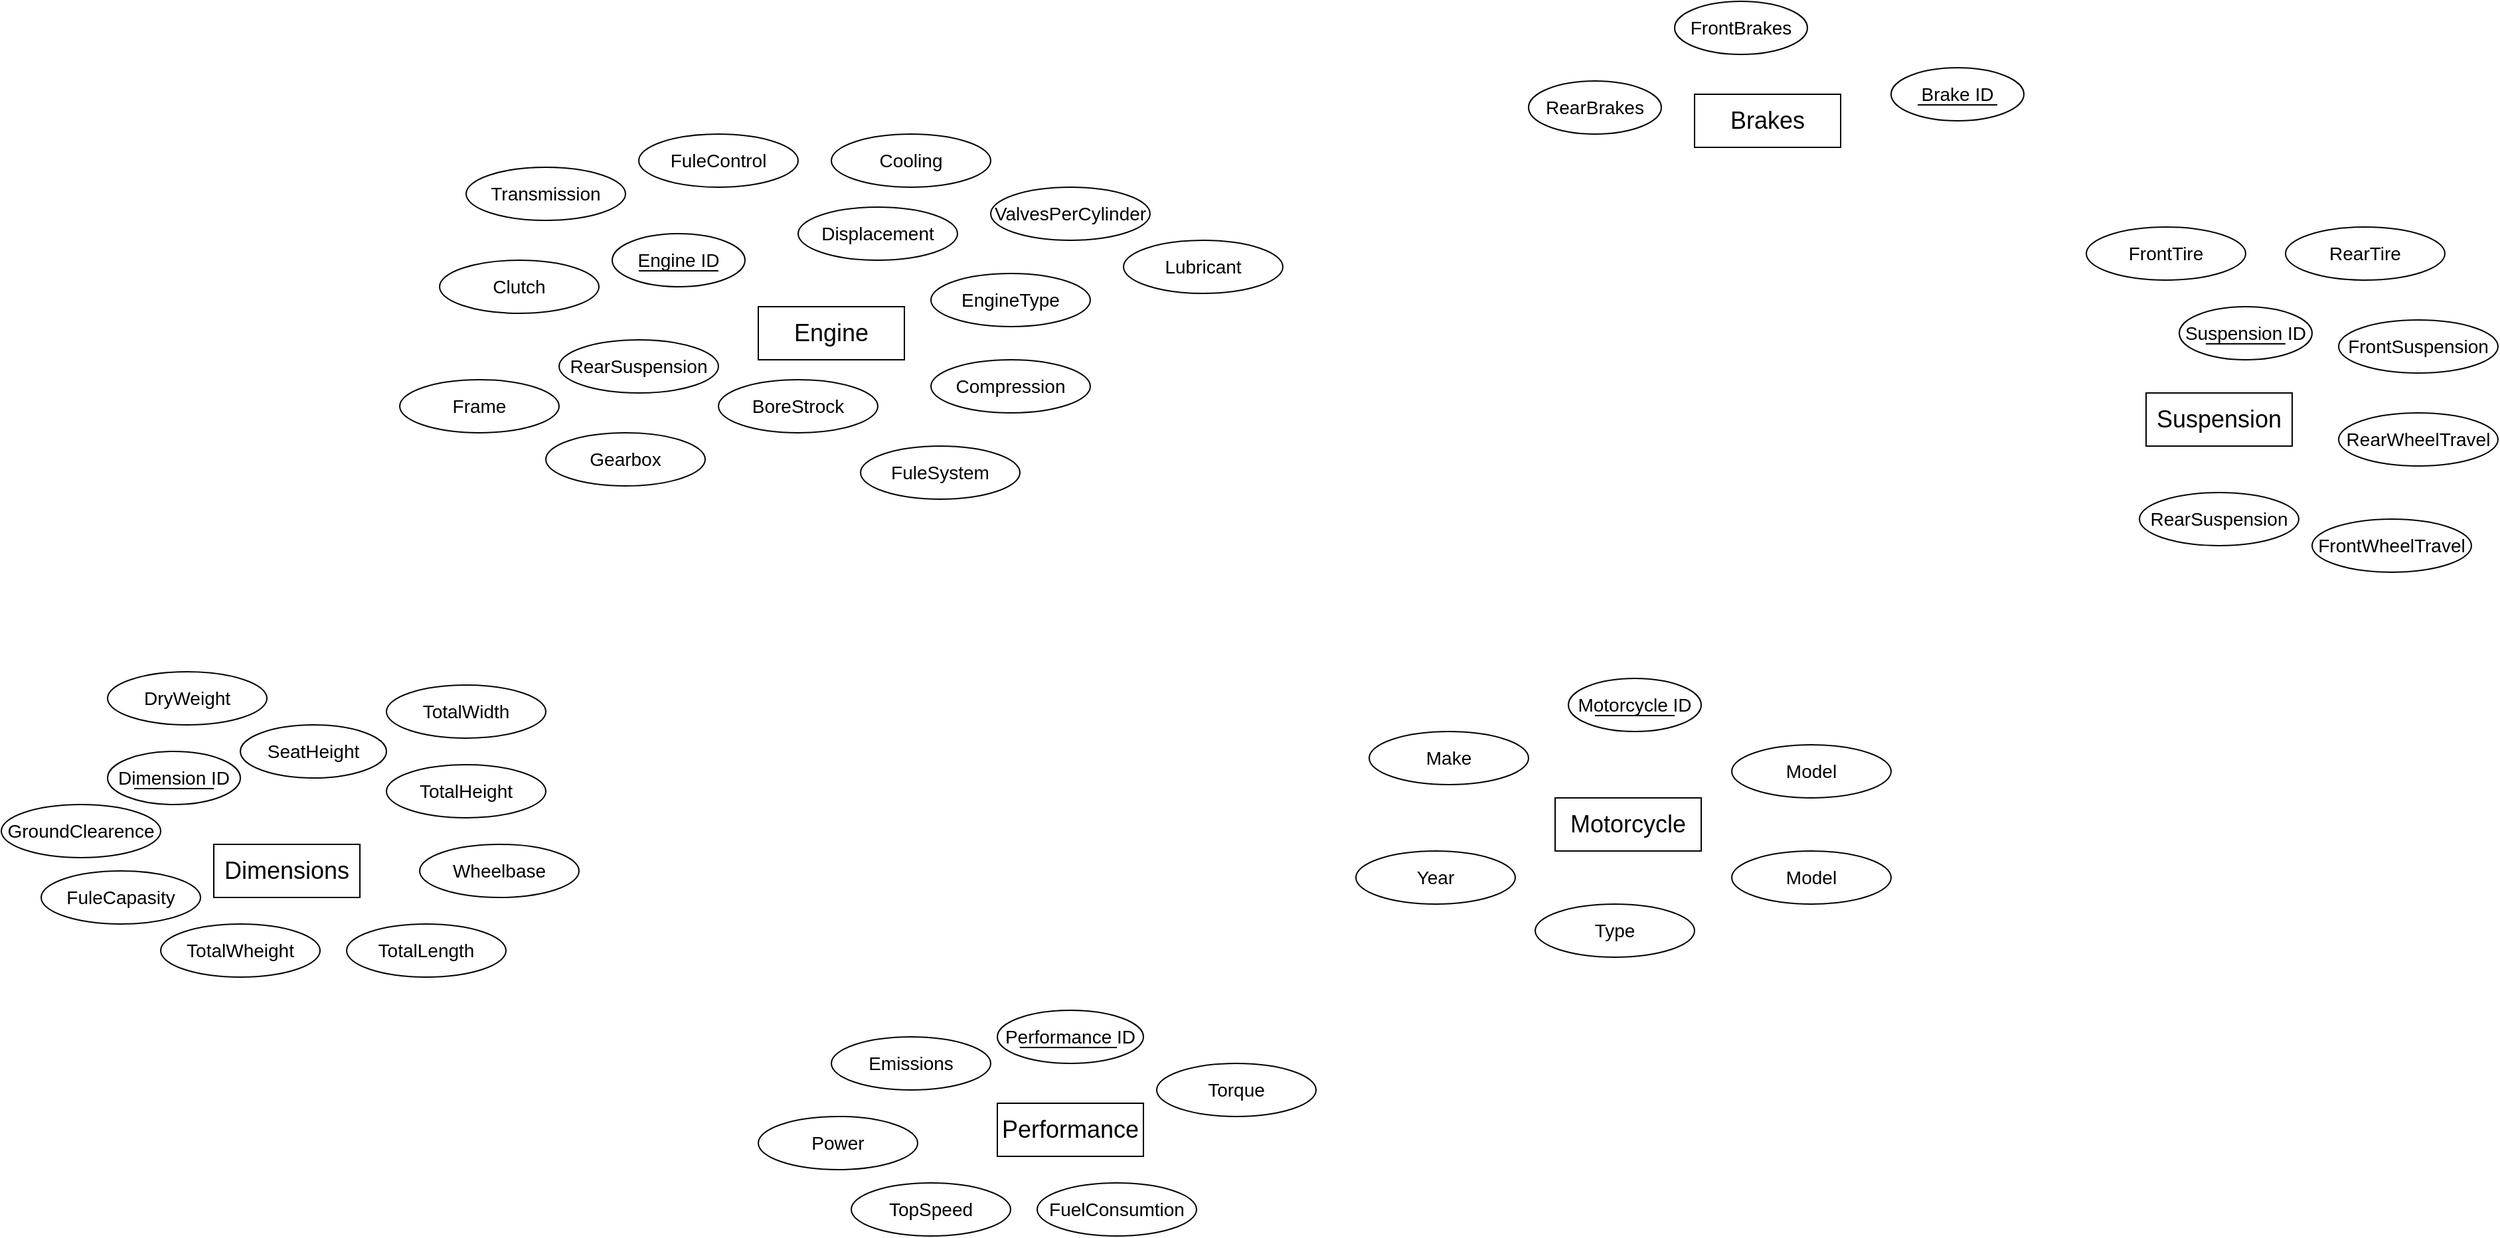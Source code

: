 <mxfile version="26.0.9">
  <diagram id="C5RBs43oDa-KdzZeNtuy" name="Page-1">
    <mxGraphModel dx="3163" dy="888" grid="1" gridSize="10" guides="1" tooltips="1" connect="1" arrows="1" fold="1" page="1" pageScale="1" pageWidth="827" pageHeight="1169" math="0" shadow="0">
      <root>
        <mxCell id="WIyWlLk6GJQsqaUBKTNV-0" />
        <mxCell id="WIyWlLk6GJQsqaUBKTNV-1" parent="WIyWlLk6GJQsqaUBKTNV-0" />
        <mxCell id="6ca-6jNYplKiAOESxt2s-0" value="&lt;font style=&quot;font-size: 18px;&quot;&gt;Brakes&lt;/font&gt;" style="rounded=0;whiteSpace=wrap;html=1;" vertex="1" parent="WIyWlLk6GJQsqaUBKTNV-1">
          <mxGeometry x="215" y="220" width="110" height="40" as="geometry" />
        </mxCell>
        <mxCell id="6ca-6jNYplKiAOESxt2s-2" value="&lt;font style=&quot;font-size: 18px;&quot;&gt;Engine&lt;/font&gt;" style="rounded=0;whiteSpace=wrap;html=1;" vertex="1" parent="WIyWlLk6GJQsqaUBKTNV-1">
          <mxGeometry x="-490" y="380" width="110" height="40" as="geometry" />
        </mxCell>
        <mxCell id="6ca-6jNYplKiAOESxt2s-6" value="&lt;font style=&quot;font-size: 18px;&quot;&gt;Suspension&lt;/font&gt;" style="rounded=0;whiteSpace=wrap;html=1;" vertex="1" parent="WIyWlLk6GJQsqaUBKTNV-1">
          <mxGeometry x="555" y="445" width="110" height="40" as="geometry" />
        </mxCell>
        <mxCell id="6ca-6jNYplKiAOESxt2s-8" value="&lt;font style=&quot;font-size: 18px;&quot;&gt;Motorcycle&lt;/font&gt;" style="rounded=0;whiteSpace=wrap;html=1;" vertex="1" parent="WIyWlLk6GJQsqaUBKTNV-1">
          <mxGeometry x="110" y="750" width="110" height="40" as="geometry" />
        </mxCell>
        <mxCell id="6ca-6jNYplKiAOESxt2s-9" value="&lt;span style=&quot;font-size: 18px;&quot;&gt;Performance&lt;/span&gt;" style="rounded=0;whiteSpace=wrap;html=1;" vertex="1" parent="WIyWlLk6GJQsqaUBKTNV-1">
          <mxGeometry x="-310" y="980" width="110" height="40" as="geometry" />
        </mxCell>
        <mxCell id="6ca-6jNYplKiAOESxt2s-10" value="&lt;font style=&quot;font-size: 18px;&quot;&gt;Dimensions&lt;/font&gt;" style="rounded=0;whiteSpace=wrap;html=1;" vertex="1" parent="WIyWlLk6GJQsqaUBKTNV-1">
          <mxGeometry x="-900" y="785" width="110" height="40" as="geometry" />
        </mxCell>
        <mxCell id="6ca-6jNYplKiAOESxt2s-13" value="&lt;font style=&quot;font-size: 14px;&quot;&gt;FrontBrakes&lt;/font&gt;" style="ellipse;whiteSpace=wrap;html=1;align=center;" vertex="1" parent="WIyWlLk6GJQsqaUBKTNV-1">
          <mxGeometry x="200" y="150" width="100" height="40" as="geometry" />
        </mxCell>
        <mxCell id="6ca-6jNYplKiAOESxt2s-14" value="&lt;font style=&quot;font-size: 14px;&quot;&gt;RearBrakes&lt;/font&gt;" style="ellipse;whiteSpace=wrap;html=1;align=center;" vertex="1" parent="WIyWlLk6GJQsqaUBKTNV-1">
          <mxGeometry x="90" y="210" width="100" height="40" as="geometry" />
        </mxCell>
        <mxCell id="6ca-6jNYplKiAOESxt2s-19" value="" style="group" vertex="1" connectable="0" parent="WIyWlLk6GJQsqaUBKTNV-1">
          <mxGeometry x="363" y="200" width="100" height="40" as="geometry" />
        </mxCell>
        <mxCell id="6ca-6jNYplKiAOESxt2s-23" value="" style="group" vertex="1" connectable="0" parent="6ca-6jNYplKiAOESxt2s-19">
          <mxGeometry width="100" height="40" as="geometry" />
        </mxCell>
        <mxCell id="6ca-6jNYplKiAOESxt2s-12" value="&lt;font style=&quot;font-size: 14px;&quot;&gt;Brake ID&lt;/font&gt;" style="ellipse;whiteSpace=wrap;html=1;align=center;" vertex="1" parent="6ca-6jNYplKiAOESxt2s-23">
          <mxGeometry width="100" height="40" as="geometry" />
        </mxCell>
        <mxCell id="6ca-6jNYplKiAOESxt2s-18" value="" style="line;strokeWidth=1;rotatable=0;dashed=0;labelPosition=right;align=left;verticalAlign=middle;spacingTop=0;spacingLeft=6;points=[];portConstraint=eastwest;" vertex="1" parent="6ca-6jNYplKiAOESxt2s-23">
          <mxGeometry x="20" y="23" width="60" height="10" as="geometry" />
        </mxCell>
        <mxCell id="6ca-6jNYplKiAOESxt2s-25" value="" style="group" vertex="1" connectable="0" parent="WIyWlLk6GJQsqaUBKTNV-1">
          <mxGeometry x="580" y="380" width="100" height="40" as="geometry" />
        </mxCell>
        <mxCell id="6ca-6jNYplKiAOESxt2s-26" value="" style="group" vertex="1" connectable="0" parent="6ca-6jNYplKiAOESxt2s-25">
          <mxGeometry width="100" height="40" as="geometry" />
        </mxCell>
        <mxCell id="6ca-6jNYplKiAOESxt2s-27" value="&lt;font style=&quot;font-size: 14px;&quot;&gt;Suspension ID&lt;/font&gt;" style="ellipse;whiteSpace=wrap;html=1;align=center;" vertex="1" parent="6ca-6jNYplKiAOESxt2s-26">
          <mxGeometry width="100" height="40" as="geometry" />
        </mxCell>
        <mxCell id="6ca-6jNYplKiAOESxt2s-28" value="" style="line;strokeWidth=1;rotatable=0;dashed=0;labelPosition=right;align=left;verticalAlign=middle;spacingTop=0;spacingLeft=6;points=[];portConstraint=eastwest;" vertex="1" parent="6ca-6jNYplKiAOESxt2s-26">
          <mxGeometry x="20" y="23" width="60" height="10" as="geometry" />
        </mxCell>
        <mxCell id="6ca-6jNYplKiAOESxt2s-29" value="&lt;font style=&quot;font-size: 14px;&quot;&gt;FrontSuspension&lt;/font&gt;" style="ellipse;whiteSpace=wrap;html=1;align=center;" vertex="1" parent="WIyWlLk6GJQsqaUBKTNV-1">
          <mxGeometry x="700" y="390" width="120" height="40" as="geometry" />
        </mxCell>
        <mxCell id="6ca-6jNYplKiAOESxt2s-30" value="&lt;font style=&quot;font-size: 14px;&quot;&gt;RearSuspension&lt;/font&gt;" style="ellipse;whiteSpace=wrap;html=1;align=center;" vertex="1" parent="WIyWlLk6GJQsqaUBKTNV-1">
          <mxGeometry x="550" y="520" width="120" height="40" as="geometry" />
        </mxCell>
        <mxCell id="6ca-6jNYplKiAOESxt2s-31" value="&lt;span style=&quot;font-size: 14px;&quot;&gt;RearWheelTravel&lt;/span&gt;" style="ellipse;whiteSpace=wrap;html=1;align=center;" vertex="1" parent="WIyWlLk6GJQsqaUBKTNV-1">
          <mxGeometry x="700" y="460" width="120" height="40" as="geometry" />
        </mxCell>
        <mxCell id="6ca-6jNYplKiAOESxt2s-32" value="&lt;span style=&quot;font-size: 14px;&quot;&gt;FrontWheelTravel&lt;/span&gt;" style="ellipse;whiteSpace=wrap;html=1;align=center;" vertex="1" parent="WIyWlLk6GJQsqaUBKTNV-1">
          <mxGeometry x="680" y="540" width="120" height="40" as="geometry" />
        </mxCell>
        <mxCell id="6ca-6jNYplKiAOESxt2s-33" value="&lt;span style=&quot;font-size: 14px;&quot;&gt;RearTire&lt;/span&gt;" style="ellipse;whiteSpace=wrap;html=1;align=center;" vertex="1" parent="WIyWlLk6GJQsqaUBKTNV-1">
          <mxGeometry x="660" y="320" width="120" height="40" as="geometry" />
        </mxCell>
        <mxCell id="6ca-6jNYplKiAOESxt2s-34" value="&lt;span style=&quot;font-size: 14px;&quot;&gt;FrontTire&lt;/span&gt;" style="ellipse;whiteSpace=wrap;html=1;align=center;" vertex="1" parent="WIyWlLk6GJQsqaUBKTNV-1">
          <mxGeometry x="510" y="320" width="120" height="40" as="geometry" />
        </mxCell>
        <mxCell id="6ca-6jNYplKiAOESxt2s-35" value="" style="group" vertex="1" connectable="0" parent="WIyWlLk6GJQsqaUBKTNV-1">
          <mxGeometry x="-600" y="325" width="100" height="40" as="geometry" />
        </mxCell>
        <mxCell id="6ca-6jNYplKiAOESxt2s-36" value="" style="group" vertex="1" connectable="0" parent="6ca-6jNYplKiAOESxt2s-35">
          <mxGeometry width="100" height="40" as="geometry" />
        </mxCell>
        <mxCell id="6ca-6jNYplKiAOESxt2s-37" value="&lt;font style=&quot;font-size: 14px;&quot;&gt;Engine ID&lt;/font&gt;" style="ellipse;whiteSpace=wrap;html=1;align=center;" vertex="1" parent="6ca-6jNYplKiAOESxt2s-36">
          <mxGeometry width="100" height="40" as="geometry" />
        </mxCell>
        <mxCell id="6ca-6jNYplKiAOESxt2s-38" value="" style="line;strokeWidth=1;rotatable=0;dashed=0;labelPosition=right;align=left;verticalAlign=middle;spacingTop=0;spacingLeft=6;points=[];portConstraint=eastwest;" vertex="1" parent="6ca-6jNYplKiAOESxt2s-36">
          <mxGeometry x="20" y="23" width="60" height="10" as="geometry" />
        </mxCell>
        <mxCell id="6ca-6jNYplKiAOESxt2s-39" value="&lt;span style=&quot;font-size: 14px;&quot;&gt;Displacement&lt;/span&gt;&lt;span style=&quot;color: rgba(0, 0, 0, 0); font-family: monospace; font-size: 0px; text-align: start; text-wrap: nowrap;&quot;&gt;%3CmxGraphModel%3E%3Croot%3E%3CmxCell%20id%3D%220%22%2F%3E%3CmxCell%20id%3D%221%22%20parent%3D%220%22%2F%3E%3CmxCell%20id%3D%222%22%20value%3D%22%26lt%3Bfont%20style%3D%26quot%3Bfont-size%3A%2014px%3B%26quot%3B%26gt%3BRearSuspension%26lt%3B%2Ffont%26gt%3B%22%20style%3D%22ellipse%3BwhiteSpace%3Dwrap%3Bhtml%3D1%3Balign%3Dcenter%3B%22%20vertex%3D%221%22%20parent%3D%221%22%3E%3CmxGeometry%20x%3D%22550%22%20y%3D%22520%22%20width%3D%22120%22%20height%3D%2240%22%20as%3D%22geometry%22%2F%3E%3C%2FmxCell%3E%3C%2Froot%3E%3C%2FmxGraphModel%3E&lt;/span&gt;" style="ellipse;whiteSpace=wrap;html=1;align=center;" vertex="1" parent="WIyWlLk6GJQsqaUBKTNV-1">
          <mxGeometry x="-460" y="305" width="120" height="40" as="geometry" />
        </mxCell>
        <mxCell id="6ca-6jNYplKiAOESxt2s-40" value="&lt;font style=&quot;font-size: 14px;&quot;&gt;RearSuspension&lt;/font&gt;" style="ellipse;whiteSpace=wrap;html=1;align=center;" vertex="1" parent="WIyWlLk6GJQsqaUBKTNV-1">
          <mxGeometry x="-640" y="405" width="120" height="40" as="geometry" />
        </mxCell>
        <mxCell id="6ca-6jNYplKiAOESxt2s-41" value="&lt;span style=&quot;font-size: 14px;&quot;&gt;EngineType&lt;/span&gt;" style="ellipse;whiteSpace=wrap;html=1;align=center;" vertex="1" parent="WIyWlLk6GJQsqaUBKTNV-1">
          <mxGeometry x="-360" y="355" width="120" height="40" as="geometry" />
        </mxCell>
        <mxCell id="6ca-6jNYplKiAOESxt2s-42" value="&lt;span style=&quot;font-size: 14px;&quot;&gt;Compression&lt;/span&gt;" style="ellipse;whiteSpace=wrap;html=1;align=center;" vertex="1" parent="WIyWlLk6GJQsqaUBKTNV-1">
          <mxGeometry x="-360" y="420" width="120" height="40" as="geometry" />
        </mxCell>
        <mxCell id="6ca-6jNYplKiAOESxt2s-43" value="&lt;span style=&quot;font-size: 14px;&quot;&gt;BoreStrock&lt;/span&gt;" style="ellipse;whiteSpace=wrap;html=1;align=center;" vertex="1" parent="WIyWlLk6GJQsqaUBKTNV-1">
          <mxGeometry x="-520" y="435" width="120" height="40" as="geometry" />
        </mxCell>
        <mxCell id="6ca-6jNYplKiAOESxt2s-44" value="&lt;span style=&quot;font-size: 14px;&quot;&gt;ValvesPerCylinder&lt;/span&gt;" style="ellipse;whiteSpace=wrap;html=1;align=center;" vertex="1" parent="WIyWlLk6GJQsqaUBKTNV-1">
          <mxGeometry x="-315" y="290" width="120" height="40" as="geometry" />
        </mxCell>
        <mxCell id="6ca-6jNYplKiAOESxt2s-45" value="&lt;span style=&quot;font-size: 14px;&quot;&gt;FuleSystem&lt;/span&gt;" style="ellipse;whiteSpace=wrap;html=1;align=center;" vertex="1" parent="WIyWlLk6GJQsqaUBKTNV-1">
          <mxGeometry x="-413" y="485" width="120" height="40" as="geometry" />
        </mxCell>
        <mxCell id="6ca-6jNYplKiAOESxt2s-46" value="&lt;span style=&quot;font-size: 14px;&quot;&gt;FuleControl&lt;/span&gt;" style="ellipse;whiteSpace=wrap;html=1;align=center;" vertex="1" parent="WIyWlLk6GJQsqaUBKTNV-1">
          <mxGeometry x="-580" y="250" width="120" height="40" as="geometry" />
        </mxCell>
        <mxCell id="6ca-6jNYplKiAOESxt2s-47" value="&lt;span style=&quot;font-size: 14px;&quot;&gt;Lubricant&lt;/span&gt;" style="ellipse;whiteSpace=wrap;html=1;align=center;" vertex="1" parent="WIyWlLk6GJQsqaUBKTNV-1">
          <mxGeometry x="-215" y="330" width="120" height="40" as="geometry" />
        </mxCell>
        <mxCell id="6ca-6jNYplKiAOESxt2s-48" value="&lt;span style=&quot;font-size: 14px;&quot;&gt;Cooling&lt;/span&gt;" style="ellipse;whiteSpace=wrap;html=1;align=center;" vertex="1" parent="WIyWlLk6GJQsqaUBKTNV-1">
          <mxGeometry x="-435" y="250" width="120" height="40" as="geometry" />
        </mxCell>
        <mxCell id="6ca-6jNYplKiAOESxt2s-49" value="&lt;span style=&quot;font-size: 14px;&quot;&gt;Gearbox&lt;/span&gt;" style="ellipse;whiteSpace=wrap;html=1;align=center;" vertex="1" parent="WIyWlLk6GJQsqaUBKTNV-1">
          <mxGeometry x="-650" y="475" width="120" height="40" as="geometry" />
        </mxCell>
        <mxCell id="6ca-6jNYplKiAOESxt2s-50" value="&lt;span style=&quot;font-size: 14px;&quot;&gt;Transmission&lt;/span&gt;" style="ellipse;whiteSpace=wrap;html=1;align=center;" vertex="1" parent="WIyWlLk6GJQsqaUBKTNV-1">
          <mxGeometry x="-710" y="275" width="120" height="40" as="geometry" />
        </mxCell>
        <mxCell id="6ca-6jNYplKiAOESxt2s-51" value="&lt;span style=&quot;font-size: 14px;&quot;&gt;Clutch&lt;/span&gt;" style="ellipse;whiteSpace=wrap;html=1;align=center;" vertex="1" parent="WIyWlLk6GJQsqaUBKTNV-1">
          <mxGeometry x="-730" y="345" width="120" height="40" as="geometry" />
        </mxCell>
        <mxCell id="6ca-6jNYplKiAOESxt2s-52" value="&lt;span style=&quot;font-size: 14px;&quot;&gt;Frame&lt;/span&gt;" style="ellipse;whiteSpace=wrap;html=1;align=center;" vertex="1" parent="WIyWlLk6GJQsqaUBKTNV-1">
          <mxGeometry x="-760" y="435" width="120" height="40" as="geometry" />
        </mxCell>
        <mxCell id="6ca-6jNYplKiAOESxt2s-56" value="" style="group" vertex="1" connectable="0" parent="WIyWlLk6GJQsqaUBKTNV-1">
          <mxGeometry x="120" y="660" width="100" height="40" as="geometry" />
        </mxCell>
        <mxCell id="6ca-6jNYplKiAOESxt2s-57" value="" style="group" vertex="1" connectable="0" parent="6ca-6jNYplKiAOESxt2s-56">
          <mxGeometry width="100" height="40" as="geometry" />
        </mxCell>
        <mxCell id="6ca-6jNYplKiAOESxt2s-58" value="&lt;font style=&quot;font-size: 14px;&quot;&gt;Motorcycle ID&lt;/font&gt;" style="ellipse;whiteSpace=wrap;html=1;align=center;" vertex="1" parent="6ca-6jNYplKiAOESxt2s-57">
          <mxGeometry width="100" height="40" as="geometry" />
        </mxCell>
        <mxCell id="6ca-6jNYplKiAOESxt2s-59" value="" style="line;strokeWidth=1;rotatable=0;dashed=0;labelPosition=right;align=left;verticalAlign=middle;spacingTop=0;spacingLeft=6;points=[];portConstraint=eastwest;" vertex="1" parent="6ca-6jNYplKiAOESxt2s-57">
          <mxGeometry x="20" y="23" width="60" height="10" as="geometry" />
        </mxCell>
        <mxCell id="6ca-6jNYplKiAOESxt2s-60" value="&lt;span style=&quot;font-size: 14px;&quot;&gt;Make&lt;/span&gt;" style="ellipse;whiteSpace=wrap;html=1;align=center;" vertex="1" parent="WIyWlLk6GJQsqaUBKTNV-1">
          <mxGeometry x="-30" y="700" width="120" height="40" as="geometry" />
        </mxCell>
        <mxCell id="6ca-6jNYplKiAOESxt2s-61" value="&lt;span style=&quot;font-size: 14px;&quot;&gt;Model&lt;/span&gt;" style="ellipse;whiteSpace=wrap;html=1;align=center;" vertex="1" parent="WIyWlLk6GJQsqaUBKTNV-1">
          <mxGeometry x="243" y="710" width="120" height="40" as="geometry" />
        </mxCell>
        <mxCell id="6ca-6jNYplKiAOESxt2s-62" value="&lt;span style=&quot;font-size: 14px;&quot;&gt;Year&lt;/span&gt;" style="ellipse;whiteSpace=wrap;html=1;align=center;" vertex="1" parent="WIyWlLk6GJQsqaUBKTNV-1">
          <mxGeometry x="-40" y="790" width="120" height="40" as="geometry" />
        </mxCell>
        <mxCell id="6ca-6jNYplKiAOESxt2s-63" value="&lt;span style=&quot;font-size: 14px;&quot;&gt;Type&lt;/span&gt;" style="ellipse;whiteSpace=wrap;html=1;align=center;" vertex="1" parent="WIyWlLk6GJQsqaUBKTNV-1">
          <mxGeometry x="95" y="830" width="120" height="40" as="geometry" />
        </mxCell>
        <mxCell id="6ca-6jNYplKiAOESxt2s-65" value="&lt;span style=&quot;font-size: 14px;&quot;&gt;Model&lt;/span&gt;" style="ellipse;whiteSpace=wrap;html=1;align=center;" vertex="1" parent="WIyWlLk6GJQsqaUBKTNV-1">
          <mxGeometry x="243" y="790" width="120" height="40" as="geometry" />
        </mxCell>
        <mxCell id="6ca-6jNYplKiAOESxt2s-66" value="" style="group" vertex="1" connectable="0" parent="WIyWlLk6GJQsqaUBKTNV-1">
          <mxGeometry x="-980" y="715" width="100" height="40" as="geometry" />
        </mxCell>
        <mxCell id="6ca-6jNYplKiAOESxt2s-67" value="" style="group" vertex="1" connectable="0" parent="6ca-6jNYplKiAOESxt2s-66">
          <mxGeometry width="100" height="40" as="geometry" />
        </mxCell>
        <mxCell id="6ca-6jNYplKiAOESxt2s-68" value="&lt;font style=&quot;font-size: 14px;&quot;&gt;Dimension ID&lt;/font&gt;" style="ellipse;whiteSpace=wrap;html=1;align=center;" vertex="1" parent="6ca-6jNYplKiAOESxt2s-67">
          <mxGeometry width="100" height="40" as="geometry" />
        </mxCell>
        <mxCell id="6ca-6jNYplKiAOESxt2s-69" value="" style="line;strokeWidth=1;rotatable=0;dashed=0;labelPosition=right;align=left;verticalAlign=middle;spacingTop=0;spacingLeft=6;points=[];portConstraint=eastwest;" vertex="1" parent="6ca-6jNYplKiAOESxt2s-67">
          <mxGeometry x="20" y="23" width="60" height="10" as="geometry" />
        </mxCell>
        <mxCell id="6ca-6jNYplKiAOESxt2s-74" value="&lt;span style=&quot;font-size: 14px;&quot;&gt;SeatHeight&lt;/span&gt;" style="ellipse;whiteSpace=wrap;html=1;align=center;" vertex="1" parent="WIyWlLk6GJQsqaUBKTNV-1">
          <mxGeometry x="-880" y="695" width="110" height="40" as="geometry" />
        </mxCell>
        <mxCell id="6ca-6jNYplKiAOESxt2s-75" value="&lt;span style=&quot;font-size: 14px;&quot;&gt;GroundClearence&lt;/span&gt;" style="ellipse;whiteSpace=wrap;html=1;align=center;" vertex="1" parent="WIyWlLk6GJQsqaUBKTNV-1">
          <mxGeometry x="-1060" y="755" width="120" height="40" as="geometry" />
        </mxCell>
        <mxCell id="6ca-6jNYplKiAOESxt2s-76" value="&lt;span style=&quot;font-size: 14px;&quot;&gt;Wheelbase&lt;/span&gt;" style="ellipse;whiteSpace=wrap;html=1;align=center;" vertex="1" parent="WIyWlLk6GJQsqaUBKTNV-1">
          <mxGeometry x="-745" y="785" width="120" height="40" as="geometry" />
        </mxCell>
        <mxCell id="6ca-6jNYplKiAOESxt2s-77" value="&lt;span style=&quot;font-size: 14px;&quot;&gt;FuleCapasity&lt;/span&gt;" style="ellipse;whiteSpace=wrap;html=1;align=center;" vertex="1" parent="WIyWlLk6GJQsqaUBKTNV-1">
          <mxGeometry x="-1030" y="805" width="120" height="40" as="geometry" />
        </mxCell>
        <mxCell id="6ca-6jNYplKiAOESxt2s-78" value="&lt;span style=&quot;font-size: 14px;&quot;&gt;TotalWheight&lt;/span&gt;" style="ellipse;whiteSpace=wrap;html=1;align=center;" vertex="1" parent="WIyWlLk6GJQsqaUBKTNV-1">
          <mxGeometry x="-940" y="845" width="120" height="40" as="geometry" />
        </mxCell>
        <mxCell id="6ca-6jNYplKiAOESxt2s-79" value="&lt;span style=&quot;font-size: 14px;&quot;&gt;TotalHeight&lt;/span&gt;" style="ellipse;whiteSpace=wrap;html=1;align=center;" vertex="1" parent="WIyWlLk6GJQsqaUBKTNV-1">
          <mxGeometry x="-770" y="725" width="120" height="40" as="geometry" />
        </mxCell>
        <mxCell id="6ca-6jNYplKiAOESxt2s-80" value="&lt;span style=&quot;font-size: 14px;&quot;&gt;TotalLength&lt;/span&gt;" style="ellipse;whiteSpace=wrap;html=1;align=center;" vertex="1" parent="WIyWlLk6GJQsqaUBKTNV-1">
          <mxGeometry x="-800" y="845" width="120" height="40" as="geometry" />
        </mxCell>
        <mxCell id="6ca-6jNYplKiAOESxt2s-81" value="&lt;span style=&quot;font-size: 14px;&quot;&gt;TotalWidth&lt;/span&gt;" style="ellipse;whiteSpace=wrap;html=1;align=center;" vertex="1" parent="WIyWlLk6GJQsqaUBKTNV-1">
          <mxGeometry x="-770" y="665" width="120" height="40" as="geometry" />
        </mxCell>
        <mxCell id="6ca-6jNYplKiAOESxt2s-82" value="&lt;span style=&quot;font-size: 14px;&quot;&gt;DryWeight&lt;/span&gt;" style="ellipse;whiteSpace=wrap;html=1;align=center;" vertex="1" parent="WIyWlLk6GJQsqaUBKTNV-1">
          <mxGeometry x="-980" y="655" width="120" height="40" as="geometry" />
        </mxCell>
        <mxCell id="6ca-6jNYplKiAOESxt2s-84" value="" style="group" vertex="1" connectable="0" parent="WIyWlLk6GJQsqaUBKTNV-1">
          <mxGeometry x="-310" y="910" width="110" height="40" as="geometry" />
        </mxCell>
        <mxCell id="6ca-6jNYplKiAOESxt2s-85" value="&lt;font style=&quot;font-size: 14px;&quot;&gt;Performance ID&lt;/font&gt;" style="ellipse;whiteSpace=wrap;html=1;align=center;" vertex="1" parent="6ca-6jNYplKiAOESxt2s-84">
          <mxGeometry width="110.0" height="40" as="geometry" />
        </mxCell>
        <mxCell id="6ca-6jNYplKiAOESxt2s-86" value="" style="line;strokeWidth=1;rotatable=0;dashed=0;labelPosition=right;align=left;verticalAlign=middle;spacingTop=0;spacingLeft=6;points=[];portConstraint=eastwest;" vertex="1" parent="6ca-6jNYplKiAOESxt2s-84">
          <mxGeometry x="16.92" y="23" width="73.08" height="10" as="geometry" />
        </mxCell>
        <mxCell id="6ca-6jNYplKiAOESxt2s-87" value="&lt;span style=&quot;font-size: 14px;&quot;&gt;Power&lt;/span&gt;" style="ellipse;whiteSpace=wrap;html=1;align=center;" vertex="1" parent="WIyWlLk6GJQsqaUBKTNV-1">
          <mxGeometry x="-490" y="990" width="120" height="40" as="geometry" />
        </mxCell>
        <mxCell id="6ca-6jNYplKiAOESxt2s-88" value="&lt;span style=&quot;font-size: 14px;&quot;&gt;Torque&lt;/span&gt;" style="ellipse;whiteSpace=wrap;html=1;align=center;" vertex="1" parent="WIyWlLk6GJQsqaUBKTNV-1">
          <mxGeometry x="-190" y="950" width="120" height="40" as="geometry" />
        </mxCell>
        <mxCell id="6ca-6jNYplKiAOESxt2s-89" value="&lt;span style=&quot;font-size: 14px;&quot;&gt;TopSpeed&lt;/span&gt;" style="ellipse;whiteSpace=wrap;html=1;align=center;" vertex="1" parent="WIyWlLk6GJQsqaUBKTNV-1">
          <mxGeometry x="-420" y="1040" width="120" height="40" as="geometry" />
        </mxCell>
        <mxCell id="6ca-6jNYplKiAOESxt2s-90" value="&lt;span style=&quot;font-size: 14px;&quot;&gt;FuelConsumtion&lt;/span&gt;" style="ellipse;whiteSpace=wrap;html=1;align=center;" vertex="1" parent="WIyWlLk6GJQsqaUBKTNV-1">
          <mxGeometry x="-280" y="1040" width="120" height="40" as="geometry" />
        </mxCell>
        <mxCell id="6ca-6jNYplKiAOESxt2s-91" value="&lt;span style=&quot;font-size: 14px;&quot;&gt;Emissions&lt;/span&gt;" style="ellipse;whiteSpace=wrap;html=1;align=center;" vertex="1" parent="WIyWlLk6GJQsqaUBKTNV-1">
          <mxGeometry x="-435" y="930" width="120" height="40" as="geometry" />
        </mxCell>
      </root>
    </mxGraphModel>
  </diagram>
</mxfile>
